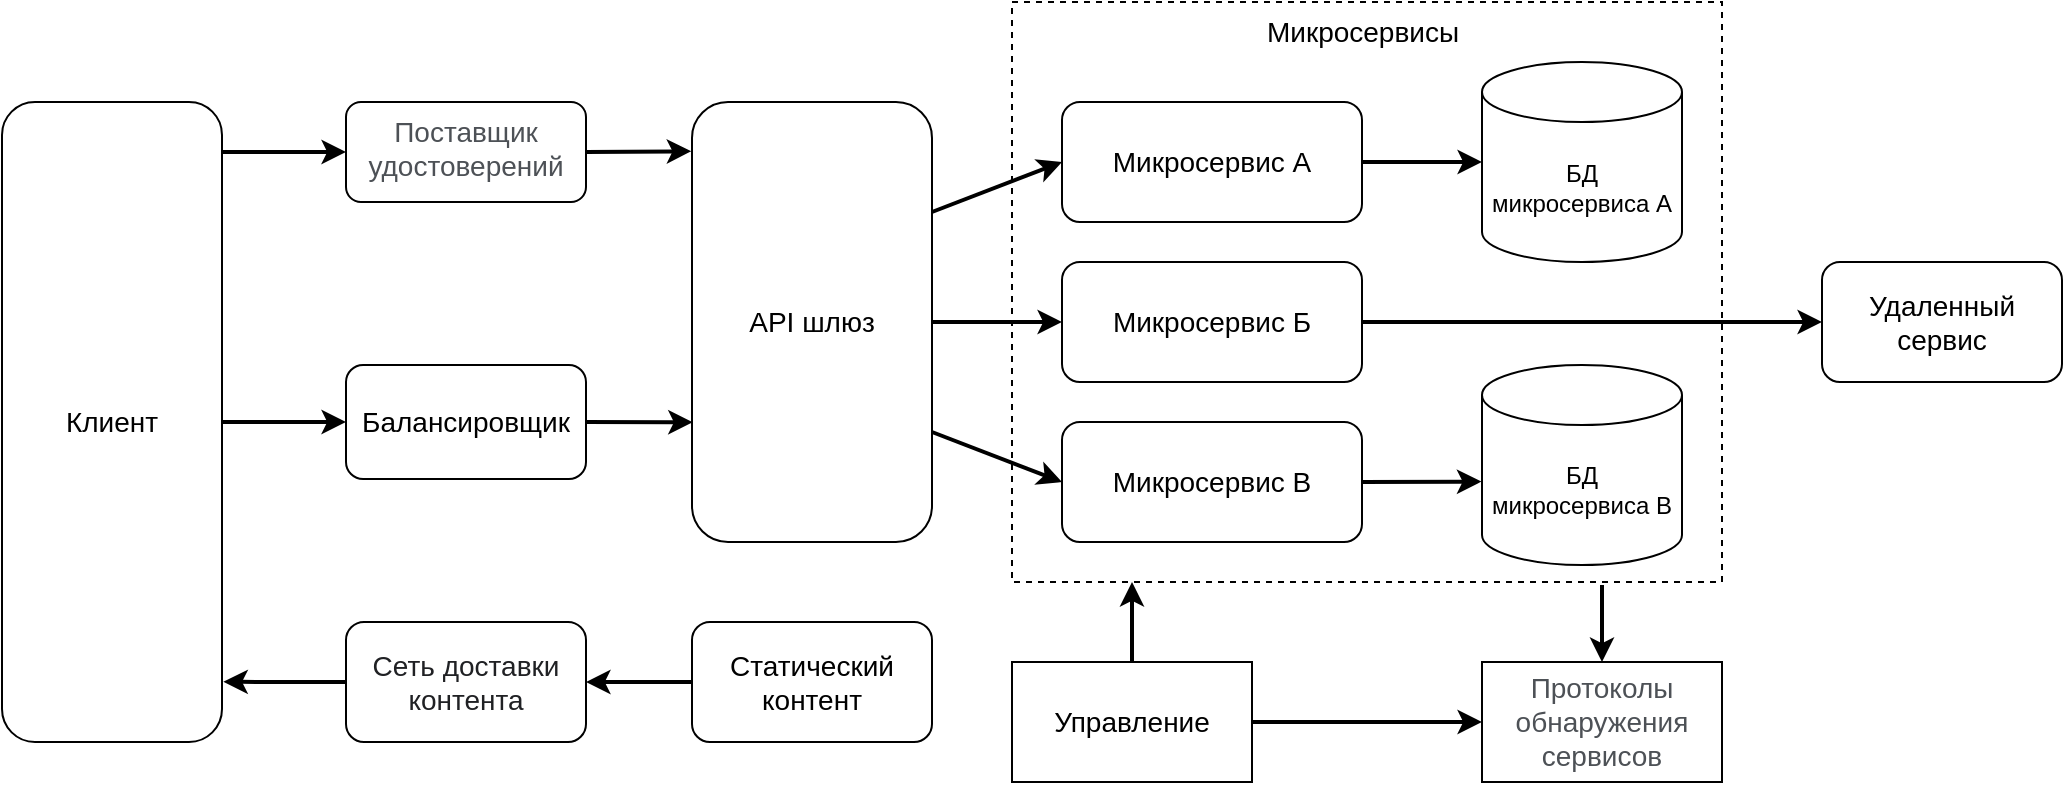 <mxfile version="20.8.16" type="github"><diagram name="Страница 1" id="QRM4y5uNWgcde4-MNsDq"><mxGraphModel dx="1323" dy="1886" grid="1" gridSize="10" guides="1" tooltips="1" connect="1" arrows="1" fold="1" page="1" pageScale="1" pageWidth="827" pageHeight="1169" math="0" shadow="0"><root><mxCell id="0"/><mxCell id="1" parent="0"/><mxCell id="m5aZgQxhw55R0HQJS1Za-1" value="" style="rounded=0;whiteSpace=wrap;html=1;fontFamily=Helvetica;fontSize=14;labelBackgroundColor=none;fontColor=none;noLabel=1;dashed=1;strokeColor=#000000;" vertex="1" parent="1"><mxGeometry x="625" y="-10" width="355" height="290" as="geometry"/></mxCell><mxCell id="m5aZgQxhw55R0HQJS1Za-2" value="&lt;font style=&quot;font-size: 14px;&quot;&gt;Клиент&lt;/font&gt;" style="rounded=1;whiteSpace=wrap;html=1;fontFamily=Helvetica;strokeColor=#000000;" vertex="1" parent="1"><mxGeometry x="120" y="40" width="110" height="320" as="geometry"/></mxCell><mxCell id="m5aZgQxhw55R0HQJS1Za-3" value="&lt;span style=&quot;color: rgb(32, 33, 36); text-align: start; background-color: rgb(255, 255, 255);&quot;&gt;&lt;font style=&quot;font-size: 14px;&quot;&gt;Сеть доставки контента&lt;/font&gt;&lt;/span&gt;" style="rounded=1;whiteSpace=wrap;html=1;fontFamily=Helvetica;strokeColor=#000000;" vertex="1" parent="1"><mxGeometry x="292" y="300" width="120" height="60" as="geometry"/></mxCell><mxCell id="m5aZgQxhw55R0HQJS1Za-4" value="" style="endArrow=classic;html=1;rounded=0;fontFamily=Helvetica;fontSize=14;exitX=0;exitY=0.5;exitDx=0;exitDy=0;strokeWidth=2;entryX=1.006;entryY=0.906;entryDx=0;entryDy=0;entryPerimeter=0;strokeColor=#000000;" edge="1" parent="1" source="m5aZgQxhw55R0HQJS1Za-3" target="m5aZgQxhw55R0HQJS1Za-2"><mxGeometry width="50" height="50" relative="1" as="geometry"><mxPoint x="270" y="330" as="sourcePoint"/><mxPoint x="180" y="330" as="targetPoint"/></mxGeometry></mxCell><mxCell id="m5aZgQxhw55R0HQJS1Za-5" value="Статический контент" style="rounded=1;whiteSpace=wrap;html=1;fontFamily=Helvetica;fontSize=14;strokeColor=#000000;" vertex="1" parent="1"><mxGeometry x="465" y="300" width="120" height="60" as="geometry"/></mxCell><mxCell id="m5aZgQxhw55R0HQJS1Za-6" style="edgeStyle=orthogonalEdgeStyle;rounded=0;orthogonalLoop=1;jettySize=auto;html=1;exitX=0.5;exitY=1;exitDx=0;exitDy=0;fontFamily=Helvetica;fontSize=14;strokeColor=#000000;" edge="1" parent="1" source="m5aZgQxhw55R0HQJS1Za-3" target="m5aZgQxhw55R0HQJS1Za-3"><mxGeometry relative="1" as="geometry"/></mxCell><mxCell id="m5aZgQxhw55R0HQJS1Za-7" value="" style="endArrow=classic;html=1;rounded=0;fontFamily=Helvetica;fontSize=14;exitX=0;exitY=0.5;exitDx=0;exitDy=0;entryX=1;entryY=0.5;entryDx=0;entryDy=0;strokeWidth=2;strokeColor=#000000;" edge="1" parent="1" source="m5aZgQxhw55R0HQJS1Za-5" target="m5aZgQxhw55R0HQJS1Za-3"><mxGeometry width="50" height="50" relative="1" as="geometry"><mxPoint x="510" y="329.5" as="sourcePoint"/><mxPoint x="420" y="329.5" as="targetPoint"/></mxGeometry></mxCell><mxCell id="m5aZgQxhw55R0HQJS1Za-8" value="API шлюз" style="rounded=1;whiteSpace=wrap;html=1;fontFamily=Helvetica;fontSize=14;strokeColor=#000000;" vertex="1" parent="1"><mxGeometry x="465" y="40" width="120" height="220" as="geometry"/></mxCell><mxCell id="m5aZgQxhw55R0HQJS1Za-9" value="" style="endArrow=classic;html=1;rounded=0;fontFamily=Helvetica;fontSize=14;entryX=0.003;entryY=0.728;entryDx=0;entryDy=0;strokeWidth=2;exitX=1;exitY=0.5;exitDx=0;exitDy=0;entryPerimeter=0;strokeColor=#000000;startArrow=none;" edge="1" parent="1" source="m5aZgQxhw55R0HQJS1Za-27" target="m5aZgQxhw55R0HQJS1Za-8"><mxGeometry width="50" height="50" relative="1" as="geometry"><mxPoint x="180" y="205" as="sourcePoint"/><mxPoint x="440" y="205" as="targetPoint"/></mxGeometry></mxCell><mxCell id="m5aZgQxhw55R0HQJS1Za-10" value="&lt;span style=&quot;color: rgb(77, 81, 86); font-family: arial, sans-serif; font-size: 14px; font-style: normal; font-variant-ligatures: normal; font-variant-caps: normal; font-weight: 400; letter-spacing: normal; orphans: 2; text-align: left; text-indent: 0px; text-transform: none; widows: 2; word-spacing: 0px; -webkit-text-stroke-width: 0px; background-color: rgb(255, 255, 255); text-decoration-thickness: initial; text-decoration-style: initial; text-decoration-color: initial; float: none; display: inline !important;&quot;&gt;Поставщик удостоверений&lt;/span&gt;" style="rounded=1;whiteSpace=wrap;html=1;fontFamily=Helvetica;fontSize=14;verticalAlign=top;strokeColor=#000000;" vertex="1" parent="1"><mxGeometry x="292" y="40" width="120" height="50" as="geometry"/></mxCell><mxCell id="m5aZgQxhw55R0HQJS1Za-11" value="" style="endArrow=classic;html=1;rounded=0;fontFamily=Helvetica;fontSize=14;entryX=-0.003;entryY=0.112;entryDx=0;entryDy=0;entryPerimeter=0;exitX=1;exitY=0.5;exitDx=0;exitDy=0;strokeWidth=2;strokeColor=#000000;" edge="1" parent="1" source="m5aZgQxhw55R0HQJS1Za-10" target="m5aZgQxhw55R0HQJS1Za-8"><mxGeometry width="50" height="50" relative="1" as="geometry"><mxPoint x="225" y="130" as="sourcePoint"/><mxPoint x="475" y="130" as="targetPoint"/></mxGeometry></mxCell><mxCell id="m5aZgQxhw55R0HQJS1Za-12" value="" style="endArrow=classic;html=1;rounded=0;fontFamily=Helvetica;fontSize=14;entryX=0;entryY=0.5;entryDx=0;entryDy=0;exitX=1;exitY=0.078;exitDx=0;exitDy=0;exitPerimeter=0;strokeWidth=2;strokeColor=#000000;" edge="1" parent="1" source="m5aZgQxhw55R0HQJS1Za-2" target="m5aZgQxhw55R0HQJS1Za-10"><mxGeometry width="50" height="50" relative="1" as="geometry"><mxPoint x="190" y="64.8" as="sourcePoint"/><mxPoint x="260" y="65.1" as="targetPoint"/></mxGeometry></mxCell><mxCell id="m5aZgQxhw55R0HQJS1Za-13" value="Микросервис А" style="rounded=1;whiteSpace=wrap;html=1;fontFamily=Helvetica;fontSize=14;strokeColor=#000000;" vertex="1" parent="1"><mxGeometry x="650" y="40" width="150" height="60" as="geometry"/></mxCell><mxCell id="m5aZgQxhw55R0HQJS1Za-14" value="Микросервис Б" style="rounded=1;whiteSpace=wrap;html=1;fontFamily=Helvetica;fontSize=14;strokeColor=#000000;" vertex="1" parent="1"><mxGeometry x="650" y="120" width="150" height="60" as="geometry"/></mxCell><mxCell id="m5aZgQxhw55R0HQJS1Za-15" value="Микросервис В" style="rounded=1;whiteSpace=wrap;html=1;fontFamily=Helvetica;fontSize=14;strokeColor=#000000;" vertex="1" parent="1"><mxGeometry x="650" y="200" width="150" height="60" as="geometry"/></mxCell><mxCell id="m5aZgQxhw55R0HQJS1Za-16" value="" style="endArrow=classic;html=1;rounded=0;fontFamily=Helvetica;fontSize=14;entryX=0;entryY=0.5;entryDx=0;entryDy=0;exitX=1;exitY=0.5;exitDx=0;exitDy=0;strokeWidth=2;strokeColor=#000000;" edge="1" parent="1" source="m5aZgQxhw55R0HQJS1Za-14" target="m5aZgQxhw55R0HQJS1Za-17"><mxGeometry width="50" height="50" relative="1" as="geometry"><mxPoint x="790" y="149.77" as="sourcePoint"/><mxPoint x="874.64" y="149.41" as="targetPoint"/></mxGeometry></mxCell><mxCell id="m5aZgQxhw55R0HQJS1Za-17" value="Удаленный сервис" style="rounded=1;whiteSpace=wrap;html=1;fontFamily=Helvetica;fontSize=14;strokeColor=#000000;" vertex="1" parent="1"><mxGeometry x="1030" y="120" width="120" height="60" as="geometry"/></mxCell><mxCell id="m5aZgQxhw55R0HQJS1Za-18" value="Микросервисы" style="text;html=1;align=center;verticalAlign=middle;resizable=0;points=[];autosize=1;strokeColor=none;fillColor=none;fontSize=14;fontFamily=Helvetica;fontColor=none;" vertex="1" parent="1"><mxGeometry x="740" y="-10" width="120" height="30" as="geometry"/></mxCell><mxCell id="m5aZgQxhw55R0HQJS1Za-19" value="" style="endArrow=classic;html=1;rounded=0;fontFamily=Helvetica;fontSize=14;entryX=0;entryY=0.5;entryDx=0;entryDy=0;exitX=1;exitY=0.25;exitDx=0;exitDy=0;strokeWidth=2;strokeColor=#000000;" edge="1" parent="1" source="m5aZgQxhw55R0HQJS1Za-8" target="m5aZgQxhw55R0HQJS1Za-13"><mxGeometry width="50" height="50" relative="1" as="geometry"><mxPoint x="390" y="75.0" as="sourcePoint"/><mxPoint x="474.64" y="74.64" as="targetPoint"/></mxGeometry></mxCell><mxCell id="m5aZgQxhw55R0HQJS1Za-20" value="" style="endArrow=classic;html=1;rounded=0;fontFamily=Helvetica;fontSize=14;entryX=0;entryY=0.5;entryDx=0;entryDy=0;exitX=1;exitY=0.5;exitDx=0;exitDy=0;strokeWidth=2;strokeColor=#000000;" edge="1" parent="1" source="m5aZgQxhw55R0HQJS1Za-8" target="m5aZgQxhw55R0HQJS1Za-14"><mxGeometry width="50" height="50" relative="1" as="geometry"><mxPoint x="595" y="132.28" as="sourcePoint"/><mxPoint x="670" y="80" as="targetPoint"/></mxGeometry></mxCell><mxCell id="m5aZgQxhw55R0HQJS1Za-21" value="" style="endArrow=classic;html=1;rounded=0;fontFamily=Helvetica;fontSize=14;entryX=0;entryY=0.5;entryDx=0;entryDy=0;exitX=1;exitY=0.75;exitDx=0;exitDy=0;strokeWidth=2;strokeColor=#000000;" edge="1" parent="1" source="m5aZgQxhw55R0HQJS1Za-8" target="m5aZgQxhw55R0HQJS1Za-15"><mxGeometry width="50" height="50" relative="1" as="geometry"><mxPoint x="605" y="142.28" as="sourcePoint"/><mxPoint x="680" y="90" as="targetPoint"/></mxGeometry></mxCell><mxCell id="m5aZgQxhw55R0HQJS1Za-22" value="Управление" style="rounded=0;whiteSpace=wrap;html=1;labelBackgroundColor=none;fontFamily=Helvetica;fontSize=14;fontColor=none;strokeColor=#000000;" vertex="1" parent="1"><mxGeometry x="625" y="320" width="120" height="60" as="geometry"/></mxCell><mxCell id="m5aZgQxhw55R0HQJS1Za-23" value="&lt;span style=&quot;font-family: arial, sans-serif; text-align: left; background-color: rgb(255, 255, 255);&quot;&gt;&lt;font color=&quot;#4d5156&quot;&gt;Протоколы обнаружения сервисов&lt;/font&gt;&lt;/span&gt;" style="rounded=0;whiteSpace=wrap;html=1;labelBackgroundColor=none;fontFamily=Helvetica;fontSize=14;fontColor=none;strokeColor=#000000;" vertex="1" parent="1"><mxGeometry x="860" y="320" width="120" height="60" as="geometry"/></mxCell><mxCell id="m5aZgQxhw55R0HQJS1Za-24" value="" style="endArrow=classic;html=1;rounded=0;fontFamily=Helvetica;fontSize=14;exitX=0.5;exitY=0;exitDx=0;exitDy=0;strokeWidth=2;strokeColor=#000000;" edge="1" parent="1" source="m5aZgQxhw55R0HQJS1Za-22"><mxGeometry width="50" height="50" relative="1" as="geometry"><mxPoint x="595" y="215" as="sourcePoint"/><mxPoint x="685" y="280.0" as="targetPoint"/></mxGeometry></mxCell><mxCell id="m5aZgQxhw55R0HQJS1Za-25" value="" style="endArrow=classic;html=1;rounded=0;fontFamily=Helvetica;fontSize=14;exitX=1;exitY=0.5;exitDx=0;exitDy=0;strokeWidth=2;strokeColor=#000000;entryX=0;entryY=0.5;entryDx=0;entryDy=0;" edge="1" parent="1" source="m5aZgQxhw55R0HQJS1Za-22" target="m5aZgQxhw55R0HQJS1Za-23"><mxGeometry width="50" height="50" relative="1" as="geometry"><mxPoint x="680" y="330" as="sourcePoint"/><mxPoint x="679.935" y="289.97" as="targetPoint"/></mxGeometry></mxCell><mxCell id="m5aZgQxhw55R0HQJS1Za-26" value="" style="endArrow=classic;html=1;rounded=0;fontFamily=Helvetica;fontSize=14;strokeWidth=2;strokeColor=#000000;entryX=0.5;entryY=0;entryDx=0;entryDy=0;exitX=0.831;exitY=1.005;exitDx=0;exitDy=0;exitPerimeter=0;" edge="1" parent="1" source="m5aZgQxhw55R0HQJS1Za-1" target="m5aZgQxhw55R0HQJS1Za-23"><mxGeometry width="50" height="50" relative="1" as="geometry"><mxPoint x="920" y="290" as="sourcePoint"/><mxPoint x="780" y="360" as="targetPoint"/></mxGeometry></mxCell><mxCell id="m5aZgQxhw55R0HQJS1Za-27" value="Балансировщик" style="rounded=1;whiteSpace=wrap;html=1;fontFamily=Helvetica;fontSize=14;strokeColor=#000000;" vertex="1" parent="1"><mxGeometry x="292" y="171.5" width="120" height="57" as="geometry"/></mxCell><mxCell id="m5aZgQxhw55R0HQJS1Za-28" value="" style="endArrow=classic;html=1;rounded=0;fontFamily=Helvetica;fontSize=14;entryX=0;entryY=0.5;entryDx=0;entryDy=0;strokeWidth=2;exitX=1;exitY=0.5;exitDx=0;exitDy=0;strokeColor=#000000;endFill=1;" edge="1" parent="1" source="m5aZgQxhw55R0HQJS1Za-2" target="m5aZgQxhw55R0HQJS1Za-27"><mxGeometry width="50" height="50" relative="1" as="geometry"><mxPoint x="230" y="200" as="sourcePoint"/><mxPoint x="465.36" y="200.16" as="targetPoint"/></mxGeometry></mxCell><mxCell id="m5aZgQxhw55R0HQJS1Za-29" value="БД&lt;br&gt;микросервиса А" style="shape=cylinder3;whiteSpace=wrap;html=1;boundedLbl=1;backgroundOutline=1;size=15;" vertex="1" parent="1"><mxGeometry x="860" y="20" width="100" height="100" as="geometry"/></mxCell><mxCell id="m5aZgQxhw55R0HQJS1Za-30" value="" style="endArrow=classic;html=1;rounded=0;fontFamily=Helvetica;fontSize=14;strokeWidth=2;strokeColor=#000000;entryX=-0.003;entryY=0.583;entryDx=0;entryDy=0;exitX=1;exitY=0.5;exitDx=0;exitDy=0;entryPerimeter=0;" edge="1" parent="1" source="m5aZgQxhw55R0HQJS1Za-15" target="m5aZgQxhw55R0HQJS1Za-32"><mxGeometry width="50" height="50" relative="1" as="geometry"><mxPoint x="930.005" y="291.365" as="sourcePoint"/><mxPoint x="895" y="230" as="targetPoint"/></mxGeometry></mxCell><mxCell id="m5aZgQxhw55R0HQJS1Za-31" value="" style="endArrow=classic;html=1;rounded=0;fontFamily=Helvetica;fontSize=14;strokeWidth=2;strokeColor=#000000;entryX=0;entryY=0.5;entryDx=0;entryDy=0;exitX=1;exitY=0.5;exitDx=0;exitDy=0;entryPerimeter=0;" edge="1" parent="1" source="m5aZgQxhw55R0HQJS1Za-13" target="m5aZgQxhw55R0HQJS1Za-29"><mxGeometry width="50" height="50" relative="1" as="geometry"><mxPoint x="832.5" y="240" as="sourcePoint"/><mxPoint x="905" y="240" as="targetPoint"/></mxGeometry></mxCell><mxCell id="m5aZgQxhw55R0HQJS1Za-32" value="БД&lt;br&gt;микросервиса В" style="shape=cylinder3;whiteSpace=wrap;html=1;boundedLbl=1;backgroundOutline=1;size=15;" vertex="1" parent="1"><mxGeometry x="860" y="171.5" width="100" height="100" as="geometry"/></mxCell></root></mxGraphModel></diagram></mxfile>